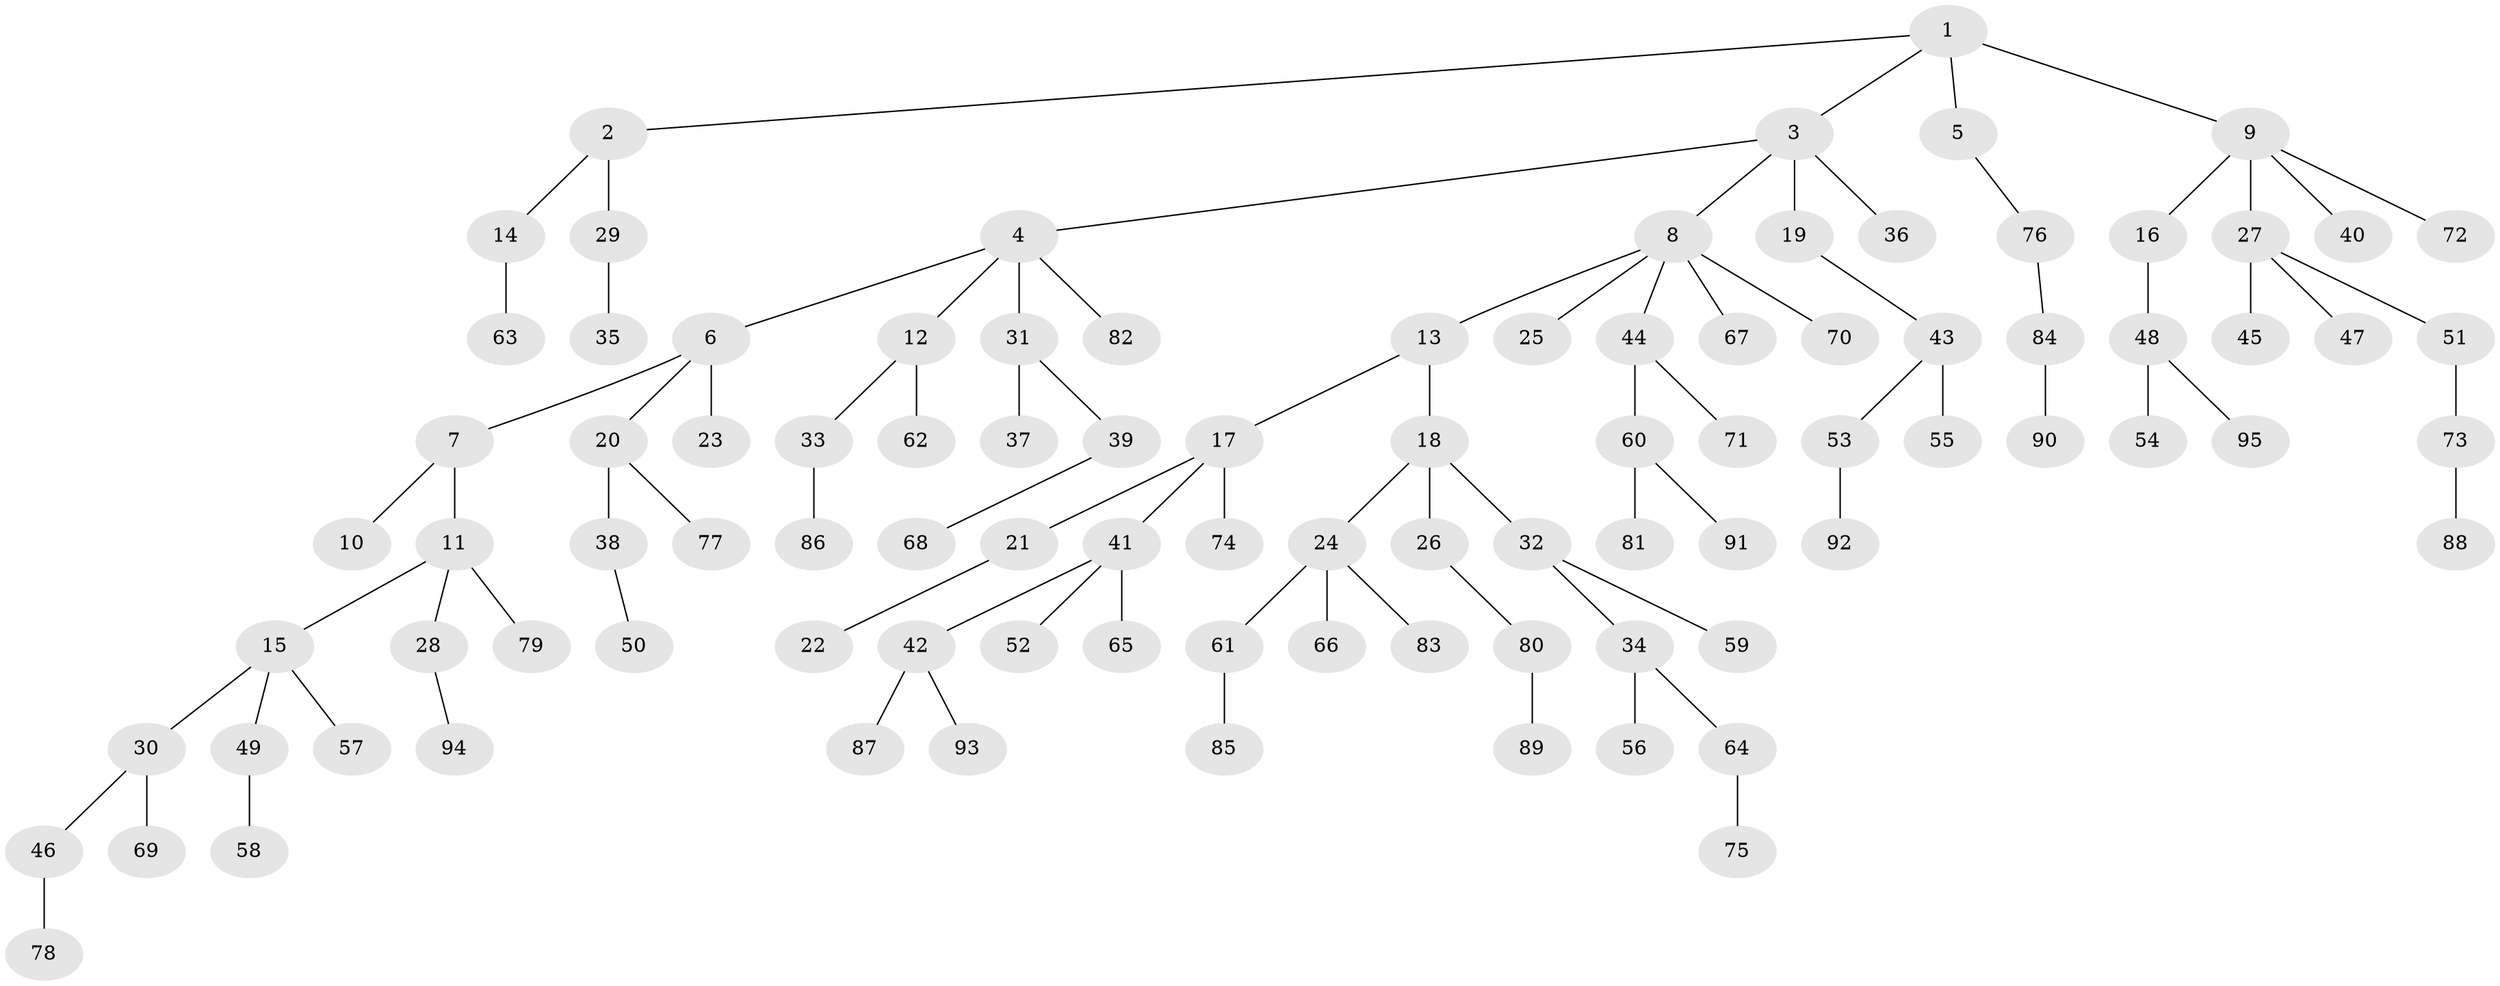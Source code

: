 // coarse degree distribution, {4: 0.10344827586206896, 3: 0.20689655172413793, 1: 0.4827586206896552, 2: 0.20689655172413793}
// Generated by graph-tools (version 1.1) at 2025/37/03/04/25 23:37:27]
// undirected, 95 vertices, 94 edges
graph export_dot {
  node [color=gray90,style=filled];
  1;
  2;
  3;
  4;
  5;
  6;
  7;
  8;
  9;
  10;
  11;
  12;
  13;
  14;
  15;
  16;
  17;
  18;
  19;
  20;
  21;
  22;
  23;
  24;
  25;
  26;
  27;
  28;
  29;
  30;
  31;
  32;
  33;
  34;
  35;
  36;
  37;
  38;
  39;
  40;
  41;
  42;
  43;
  44;
  45;
  46;
  47;
  48;
  49;
  50;
  51;
  52;
  53;
  54;
  55;
  56;
  57;
  58;
  59;
  60;
  61;
  62;
  63;
  64;
  65;
  66;
  67;
  68;
  69;
  70;
  71;
  72;
  73;
  74;
  75;
  76;
  77;
  78;
  79;
  80;
  81;
  82;
  83;
  84;
  85;
  86;
  87;
  88;
  89;
  90;
  91;
  92;
  93;
  94;
  95;
  1 -- 2;
  1 -- 3;
  1 -- 5;
  1 -- 9;
  2 -- 14;
  2 -- 29;
  3 -- 4;
  3 -- 8;
  3 -- 19;
  3 -- 36;
  4 -- 6;
  4 -- 12;
  4 -- 31;
  4 -- 82;
  5 -- 76;
  6 -- 7;
  6 -- 20;
  6 -- 23;
  7 -- 10;
  7 -- 11;
  8 -- 13;
  8 -- 25;
  8 -- 44;
  8 -- 67;
  8 -- 70;
  9 -- 16;
  9 -- 27;
  9 -- 40;
  9 -- 72;
  11 -- 15;
  11 -- 28;
  11 -- 79;
  12 -- 33;
  12 -- 62;
  13 -- 17;
  13 -- 18;
  14 -- 63;
  15 -- 30;
  15 -- 49;
  15 -- 57;
  16 -- 48;
  17 -- 21;
  17 -- 41;
  17 -- 74;
  18 -- 24;
  18 -- 26;
  18 -- 32;
  19 -- 43;
  20 -- 38;
  20 -- 77;
  21 -- 22;
  24 -- 61;
  24 -- 66;
  24 -- 83;
  26 -- 80;
  27 -- 45;
  27 -- 47;
  27 -- 51;
  28 -- 94;
  29 -- 35;
  30 -- 46;
  30 -- 69;
  31 -- 37;
  31 -- 39;
  32 -- 34;
  32 -- 59;
  33 -- 86;
  34 -- 56;
  34 -- 64;
  38 -- 50;
  39 -- 68;
  41 -- 42;
  41 -- 52;
  41 -- 65;
  42 -- 87;
  42 -- 93;
  43 -- 53;
  43 -- 55;
  44 -- 60;
  44 -- 71;
  46 -- 78;
  48 -- 54;
  48 -- 95;
  49 -- 58;
  51 -- 73;
  53 -- 92;
  60 -- 81;
  60 -- 91;
  61 -- 85;
  64 -- 75;
  73 -- 88;
  76 -- 84;
  80 -- 89;
  84 -- 90;
}
